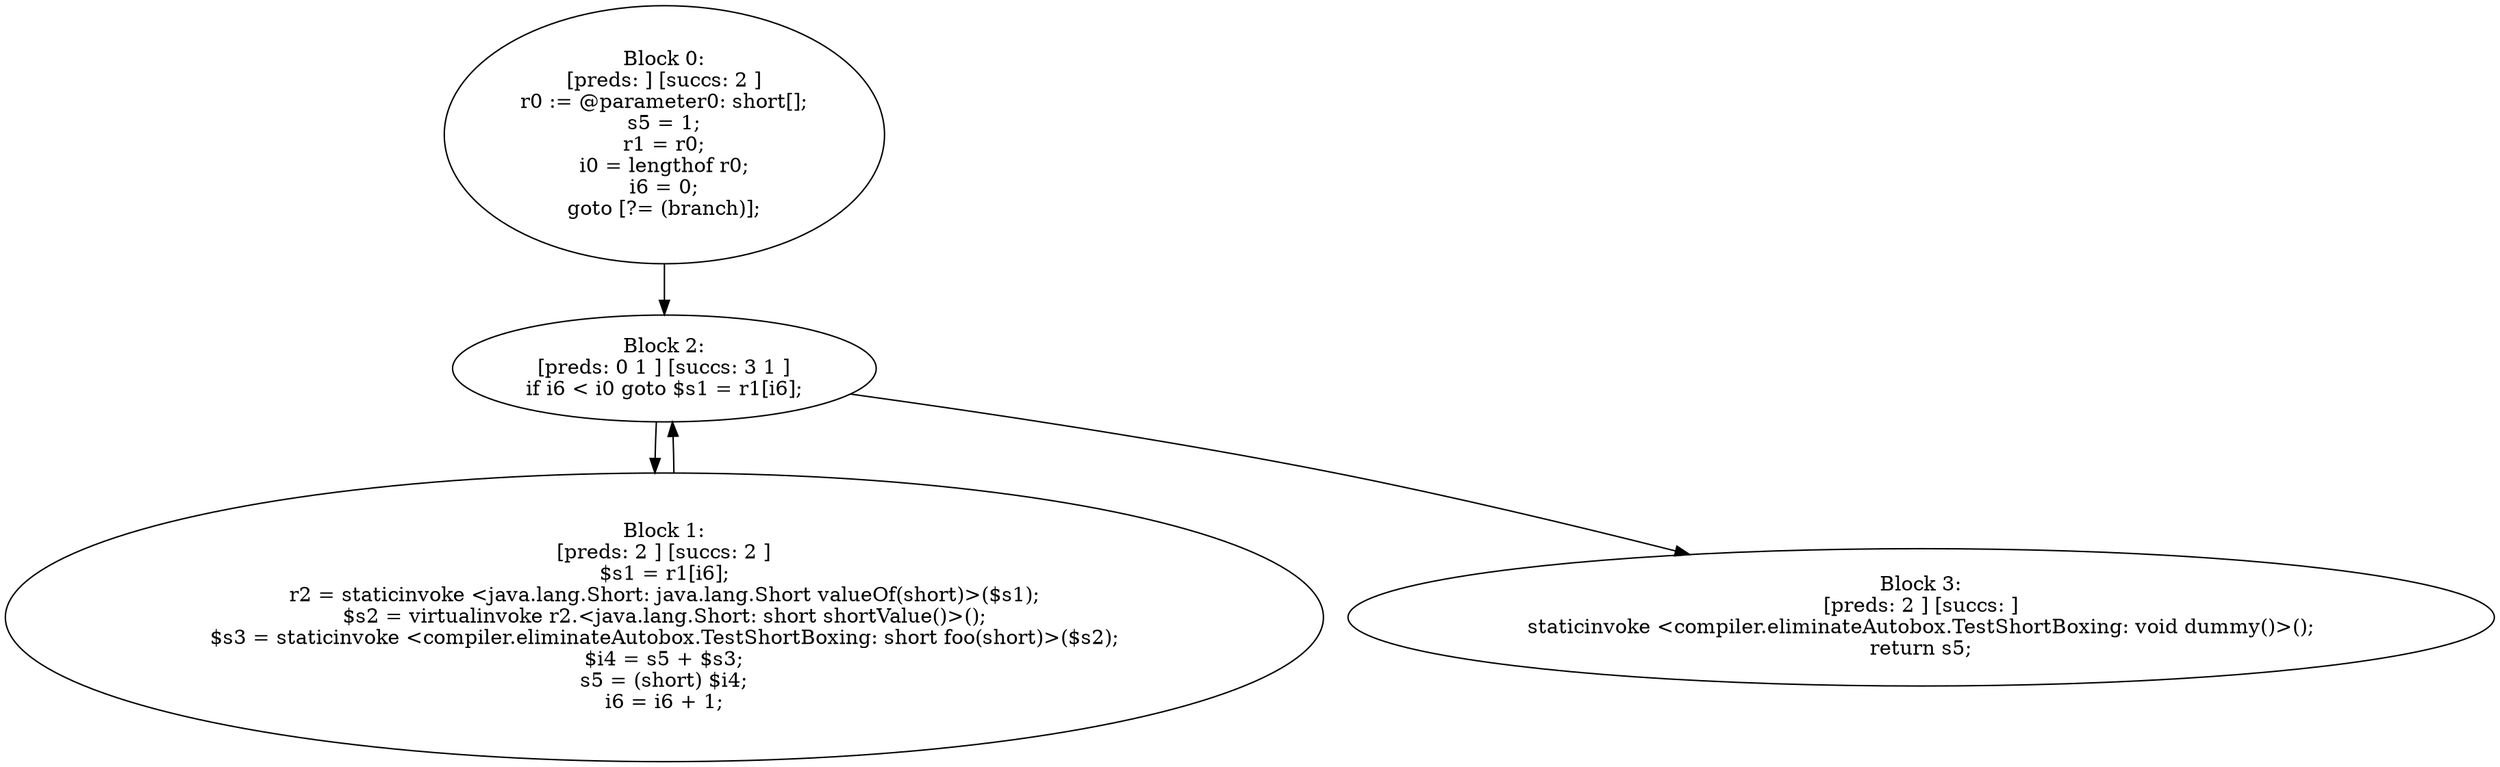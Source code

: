 digraph "unitGraph" {
    "Block 0:
[preds: ] [succs: 2 ]
r0 := @parameter0: short[];
s5 = 1;
r1 = r0;
i0 = lengthof r0;
i6 = 0;
goto [?= (branch)];
"
    "Block 1:
[preds: 2 ] [succs: 2 ]
$s1 = r1[i6];
r2 = staticinvoke <java.lang.Short: java.lang.Short valueOf(short)>($s1);
$s2 = virtualinvoke r2.<java.lang.Short: short shortValue()>();
$s3 = staticinvoke <compiler.eliminateAutobox.TestShortBoxing: short foo(short)>($s2);
$i4 = s5 + $s3;
s5 = (short) $i4;
i6 = i6 + 1;
"
    "Block 2:
[preds: 0 1 ] [succs: 3 1 ]
if i6 < i0 goto $s1 = r1[i6];
"
    "Block 3:
[preds: 2 ] [succs: ]
staticinvoke <compiler.eliminateAutobox.TestShortBoxing: void dummy()>();
return s5;
"
    "Block 0:
[preds: ] [succs: 2 ]
r0 := @parameter0: short[];
s5 = 1;
r1 = r0;
i0 = lengthof r0;
i6 = 0;
goto [?= (branch)];
"->"Block 2:
[preds: 0 1 ] [succs: 3 1 ]
if i6 < i0 goto $s1 = r1[i6];
";
    "Block 1:
[preds: 2 ] [succs: 2 ]
$s1 = r1[i6];
r2 = staticinvoke <java.lang.Short: java.lang.Short valueOf(short)>($s1);
$s2 = virtualinvoke r2.<java.lang.Short: short shortValue()>();
$s3 = staticinvoke <compiler.eliminateAutobox.TestShortBoxing: short foo(short)>($s2);
$i4 = s5 + $s3;
s5 = (short) $i4;
i6 = i6 + 1;
"->"Block 2:
[preds: 0 1 ] [succs: 3 1 ]
if i6 < i0 goto $s1 = r1[i6];
";
    "Block 2:
[preds: 0 1 ] [succs: 3 1 ]
if i6 < i0 goto $s1 = r1[i6];
"->"Block 3:
[preds: 2 ] [succs: ]
staticinvoke <compiler.eliminateAutobox.TestShortBoxing: void dummy()>();
return s5;
";
    "Block 2:
[preds: 0 1 ] [succs: 3 1 ]
if i6 < i0 goto $s1 = r1[i6];
"->"Block 1:
[preds: 2 ] [succs: 2 ]
$s1 = r1[i6];
r2 = staticinvoke <java.lang.Short: java.lang.Short valueOf(short)>($s1);
$s2 = virtualinvoke r2.<java.lang.Short: short shortValue()>();
$s3 = staticinvoke <compiler.eliminateAutobox.TestShortBoxing: short foo(short)>($s2);
$i4 = s5 + $s3;
s5 = (short) $i4;
i6 = i6 + 1;
";
}
